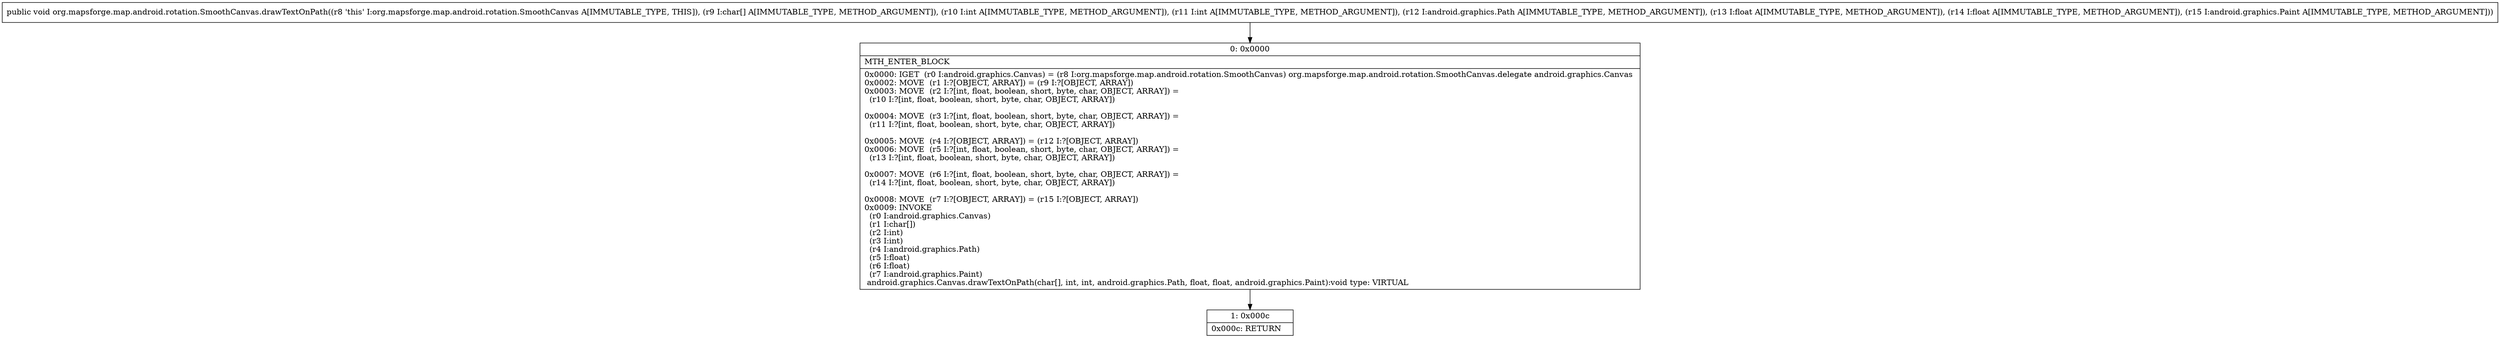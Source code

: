 digraph "CFG fororg.mapsforge.map.android.rotation.SmoothCanvas.drawTextOnPath([CIILandroid\/graphics\/Path;FFLandroid\/graphics\/Paint;)V" {
Node_0 [shape=record,label="{0\:\ 0x0000|MTH_ENTER_BLOCK\l|0x0000: IGET  (r0 I:android.graphics.Canvas) = (r8 I:org.mapsforge.map.android.rotation.SmoothCanvas) org.mapsforge.map.android.rotation.SmoothCanvas.delegate android.graphics.Canvas \l0x0002: MOVE  (r1 I:?[OBJECT, ARRAY]) = (r9 I:?[OBJECT, ARRAY]) \l0x0003: MOVE  (r2 I:?[int, float, boolean, short, byte, char, OBJECT, ARRAY]) = \l  (r10 I:?[int, float, boolean, short, byte, char, OBJECT, ARRAY])\l \l0x0004: MOVE  (r3 I:?[int, float, boolean, short, byte, char, OBJECT, ARRAY]) = \l  (r11 I:?[int, float, boolean, short, byte, char, OBJECT, ARRAY])\l \l0x0005: MOVE  (r4 I:?[OBJECT, ARRAY]) = (r12 I:?[OBJECT, ARRAY]) \l0x0006: MOVE  (r5 I:?[int, float, boolean, short, byte, char, OBJECT, ARRAY]) = \l  (r13 I:?[int, float, boolean, short, byte, char, OBJECT, ARRAY])\l \l0x0007: MOVE  (r6 I:?[int, float, boolean, short, byte, char, OBJECT, ARRAY]) = \l  (r14 I:?[int, float, boolean, short, byte, char, OBJECT, ARRAY])\l \l0x0008: MOVE  (r7 I:?[OBJECT, ARRAY]) = (r15 I:?[OBJECT, ARRAY]) \l0x0009: INVOKE  \l  (r0 I:android.graphics.Canvas)\l  (r1 I:char[])\l  (r2 I:int)\l  (r3 I:int)\l  (r4 I:android.graphics.Path)\l  (r5 I:float)\l  (r6 I:float)\l  (r7 I:android.graphics.Paint)\l android.graphics.Canvas.drawTextOnPath(char[], int, int, android.graphics.Path, float, float, android.graphics.Paint):void type: VIRTUAL \l}"];
Node_1 [shape=record,label="{1\:\ 0x000c|0x000c: RETURN   \l}"];
MethodNode[shape=record,label="{public void org.mapsforge.map.android.rotation.SmoothCanvas.drawTextOnPath((r8 'this' I:org.mapsforge.map.android.rotation.SmoothCanvas A[IMMUTABLE_TYPE, THIS]), (r9 I:char[] A[IMMUTABLE_TYPE, METHOD_ARGUMENT]), (r10 I:int A[IMMUTABLE_TYPE, METHOD_ARGUMENT]), (r11 I:int A[IMMUTABLE_TYPE, METHOD_ARGUMENT]), (r12 I:android.graphics.Path A[IMMUTABLE_TYPE, METHOD_ARGUMENT]), (r13 I:float A[IMMUTABLE_TYPE, METHOD_ARGUMENT]), (r14 I:float A[IMMUTABLE_TYPE, METHOD_ARGUMENT]), (r15 I:android.graphics.Paint A[IMMUTABLE_TYPE, METHOD_ARGUMENT])) }"];
MethodNode -> Node_0;
Node_0 -> Node_1;
}

